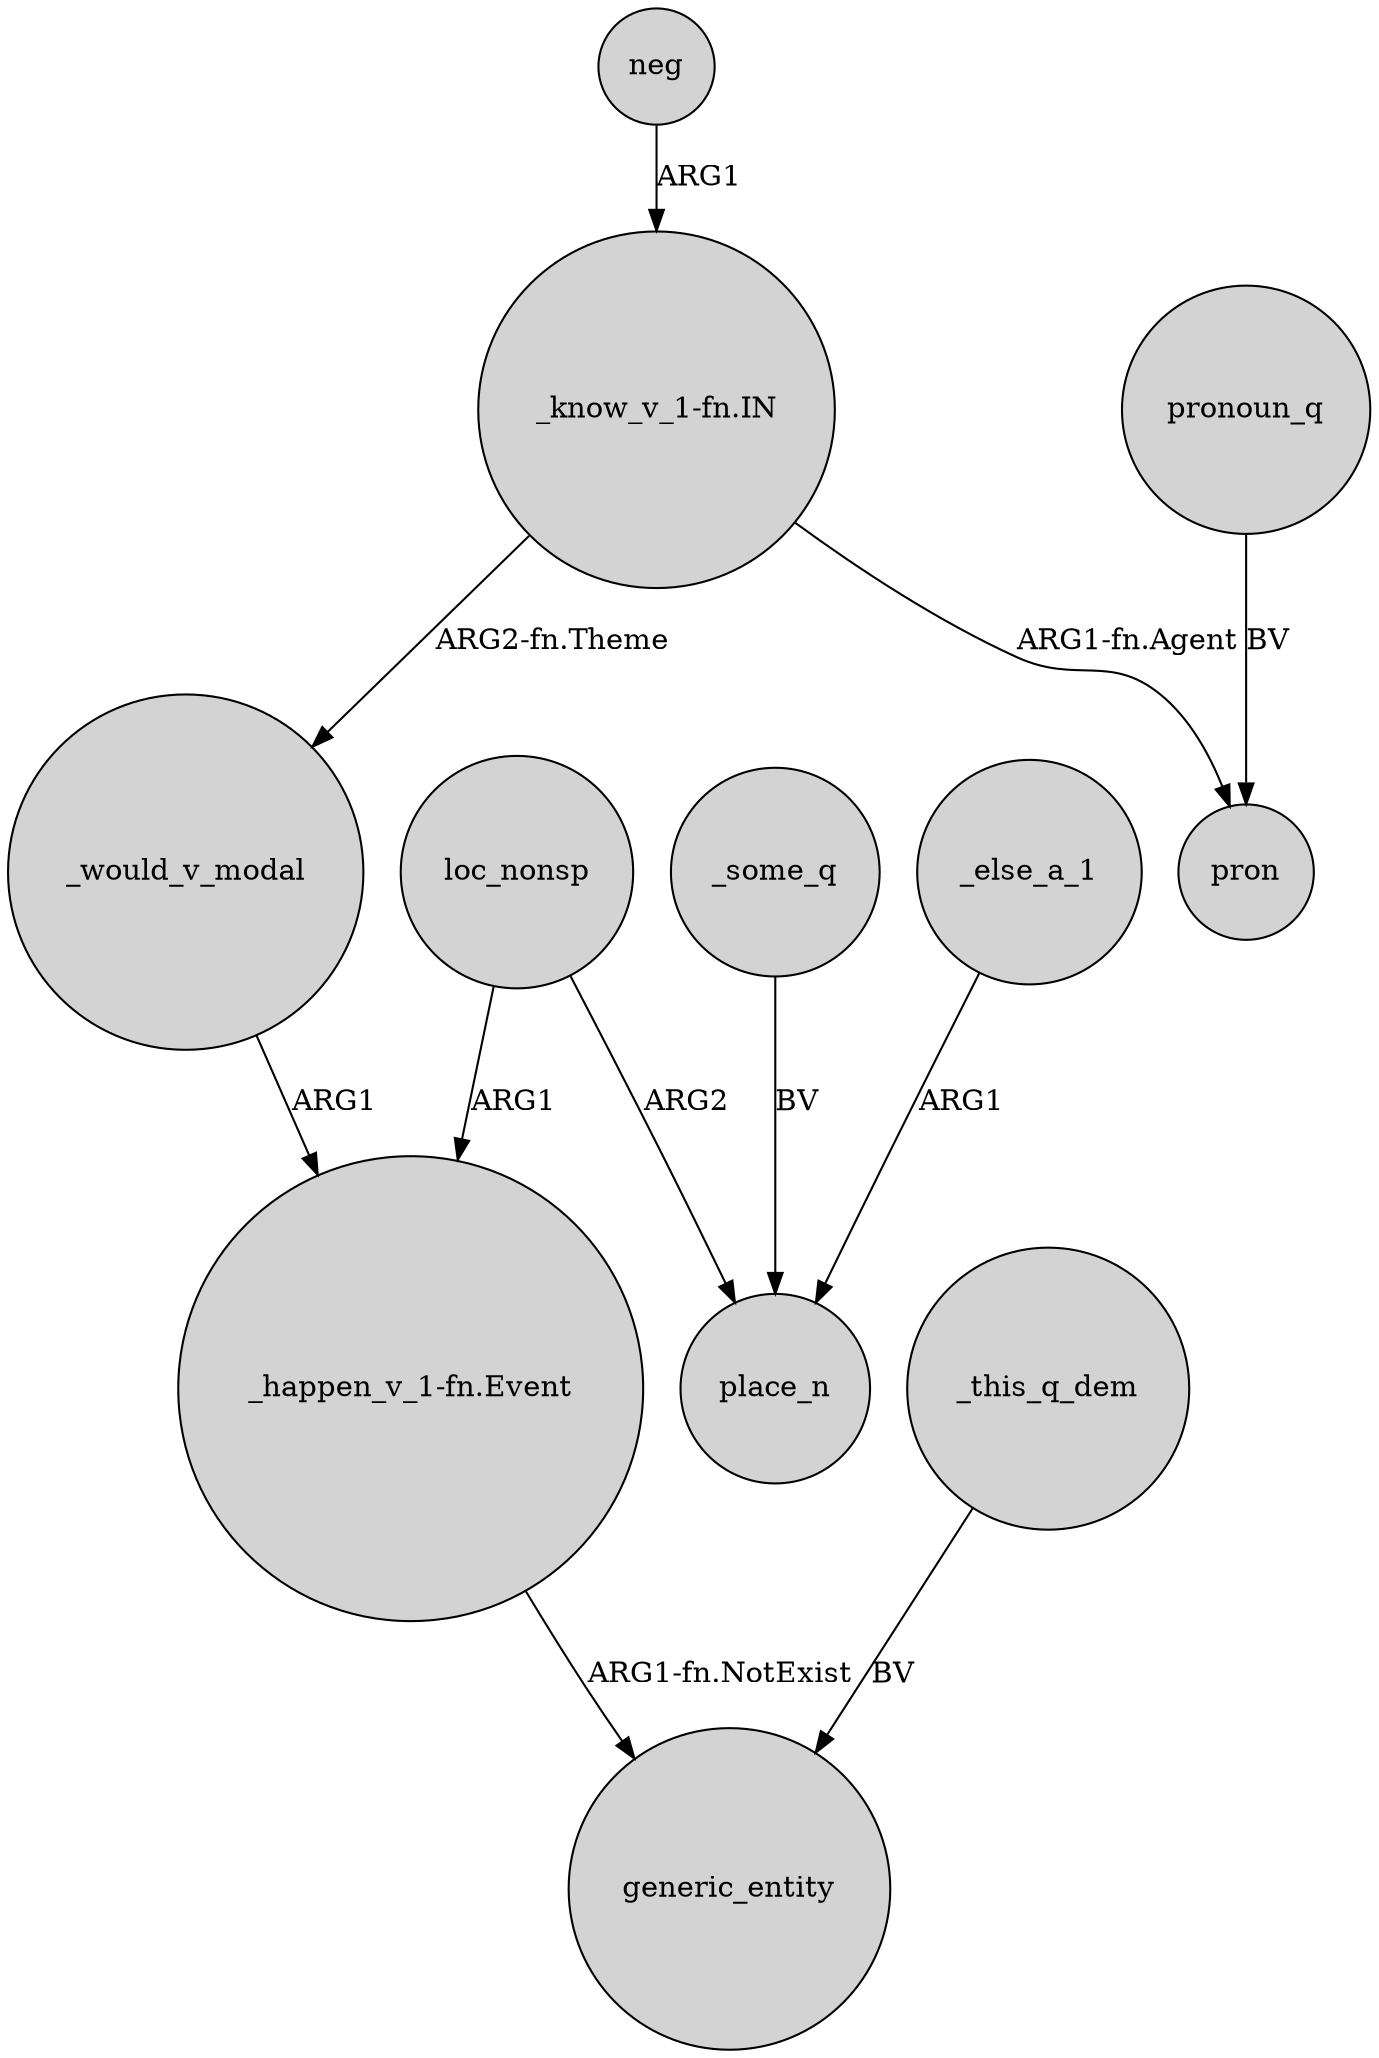 digraph {
	node [shape=circle style=filled]
	loc_nonsp -> place_n [label=ARG2]
	loc_nonsp -> "_happen_v_1-fn.Event" [label=ARG1]
	_else_a_1 -> place_n [label=ARG1]
	_this_q_dem -> generic_entity [label=BV]
	"_know_v_1-fn.IN" -> pron [label="ARG1-fn.Agent"]
	neg -> "_know_v_1-fn.IN" [label=ARG1]
	_some_q -> place_n [label=BV]
	_would_v_modal -> "_happen_v_1-fn.Event" [label=ARG1]
	"_happen_v_1-fn.Event" -> generic_entity [label="ARG1-fn.NotExist"]
	"_know_v_1-fn.IN" -> _would_v_modal [label="ARG2-fn.Theme"]
	pronoun_q -> pron [label=BV]
}

